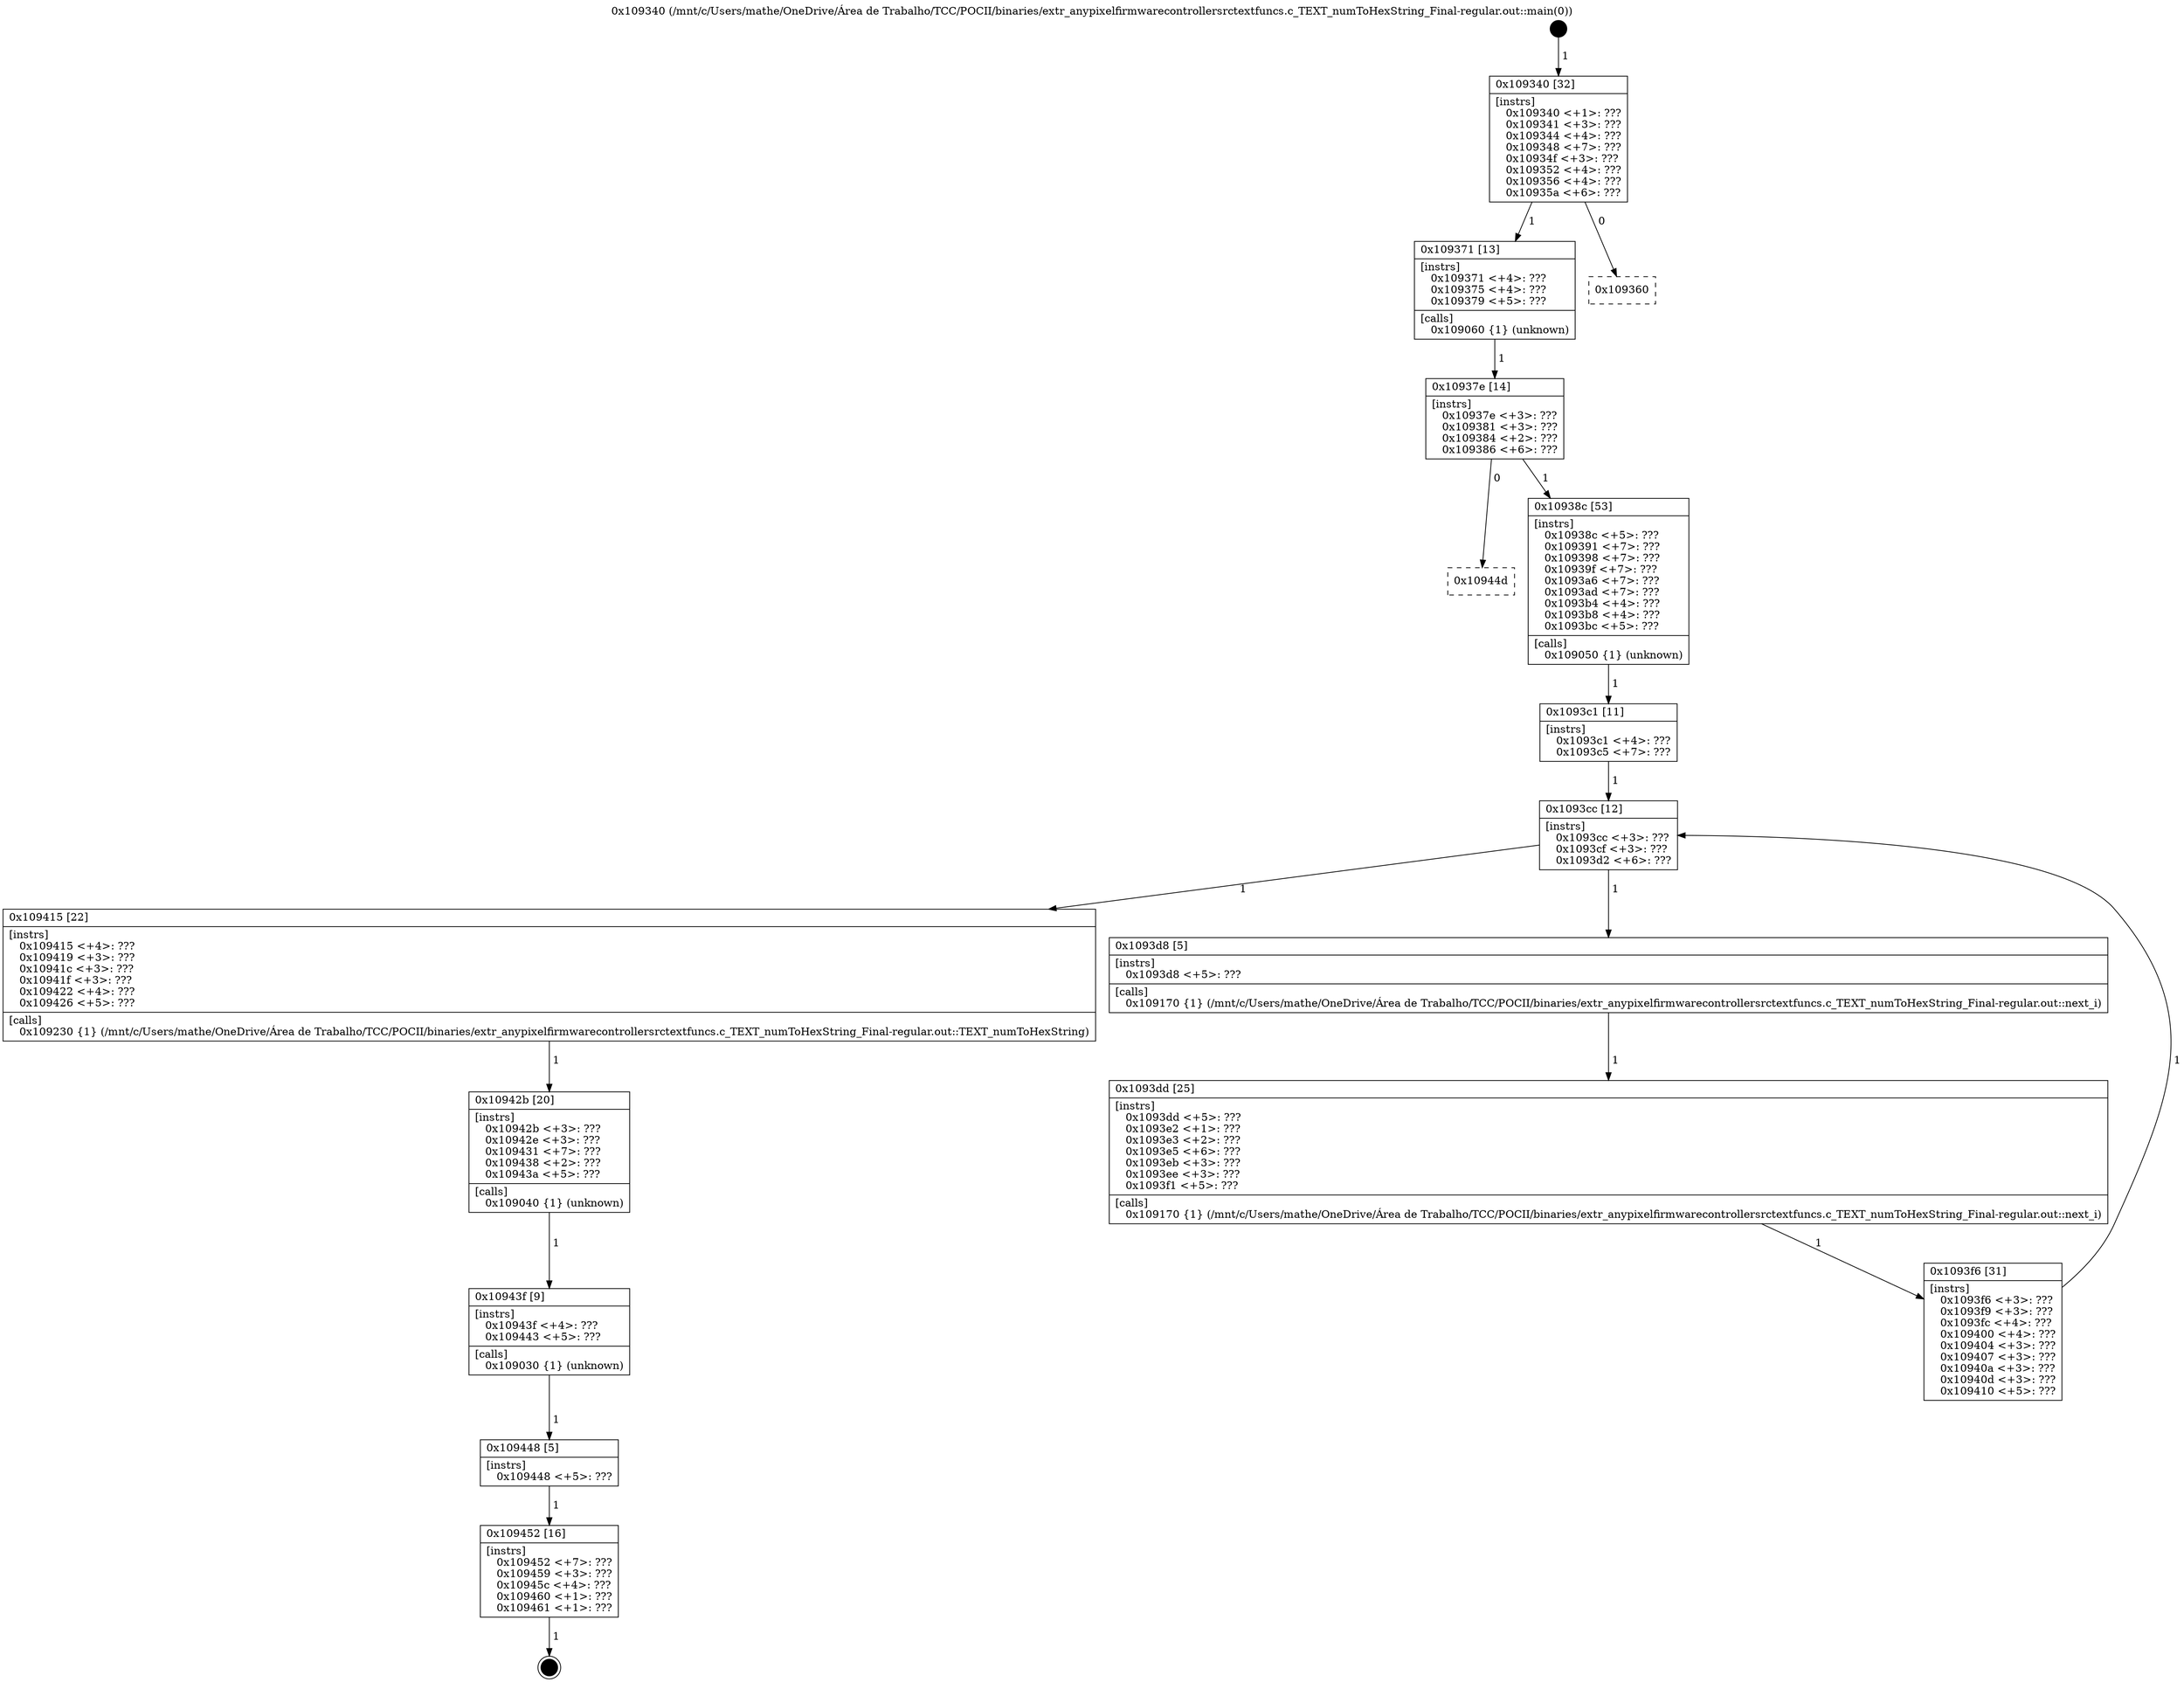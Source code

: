 digraph "0x109340" {
  label = "0x109340 (/mnt/c/Users/mathe/OneDrive/Área de Trabalho/TCC/POCII/binaries/extr_anypixelfirmwarecontrollersrctextfuncs.c_TEXT_numToHexString_Final-regular.out::main(0))"
  labelloc = "t"
  node[shape=record]

  Entry [label="",width=0.3,height=0.3,shape=circle,fillcolor=black,style=filled]
  "0x109340" [label="{
     0x109340 [32]\l
     | [instrs]\l
     &nbsp;&nbsp;0x109340 \<+1\>: ???\l
     &nbsp;&nbsp;0x109341 \<+3\>: ???\l
     &nbsp;&nbsp;0x109344 \<+4\>: ???\l
     &nbsp;&nbsp;0x109348 \<+7\>: ???\l
     &nbsp;&nbsp;0x10934f \<+3\>: ???\l
     &nbsp;&nbsp;0x109352 \<+4\>: ???\l
     &nbsp;&nbsp;0x109356 \<+4\>: ???\l
     &nbsp;&nbsp;0x10935a \<+6\>: ???\l
  }"]
  "0x109371" [label="{
     0x109371 [13]\l
     | [instrs]\l
     &nbsp;&nbsp;0x109371 \<+4\>: ???\l
     &nbsp;&nbsp;0x109375 \<+4\>: ???\l
     &nbsp;&nbsp;0x109379 \<+5\>: ???\l
     | [calls]\l
     &nbsp;&nbsp;0x109060 \{1\} (unknown)\l
  }"]
  "0x109360" [label="{
     0x109360\l
  }", style=dashed]
  "0x10937e" [label="{
     0x10937e [14]\l
     | [instrs]\l
     &nbsp;&nbsp;0x10937e \<+3\>: ???\l
     &nbsp;&nbsp;0x109381 \<+3\>: ???\l
     &nbsp;&nbsp;0x109384 \<+2\>: ???\l
     &nbsp;&nbsp;0x109386 \<+6\>: ???\l
  }"]
  "0x10944d" [label="{
     0x10944d\l
  }", style=dashed]
  "0x10938c" [label="{
     0x10938c [53]\l
     | [instrs]\l
     &nbsp;&nbsp;0x10938c \<+5\>: ???\l
     &nbsp;&nbsp;0x109391 \<+7\>: ???\l
     &nbsp;&nbsp;0x109398 \<+7\>: ???\l
     &nbsp;&nbsp;0x10939f \<+7\>: ???\l
     &nbsp;&nbsp;0x1093a6 \<+7\>: ???\l
     &nbsp;&nbsp;0x1093ad \<+7\>: ???\l
     &nbsp;&nbsp;0x1093b4 \<+4\>: ???\l
     &nbsp;&nbsp;0x1093b8 \<+4\>: ???\l
     &nbsp;&nbsp;0x1093bc \<+5\>: ???\l
     | [calls]\l
     &nbsp;&nbsp;0x109050 \{1\} (unknown)\l
  }"]
  Exit [label="",width=0.3,height=0.3,shape=circle,fillcolor=black,style=filled,peripheries=2]
  "0x1093cc" [label="{
     0x1093cc [12]\l
     | [instrs]\l
     &nbsp;&nbsp;0x1093cc \<+3\>: ???\l
     &nbsp;&nbsp;0x1093cf \<+3\>: ???\l
     &nbsp;&nbsp;0x1093d2 \<+6\>: ???\l
  }"]
  "0x109415" [label="{
     0x109415 [22]\l
     | [instrs]\l
     &nbsp;&nbsp;0x109415 \<+4\>: ???\l
     &nbsp;&nbsp;0x109419 \<+3\>: ???\l
     &nbsp;&nbsp;0x10941c \<+3\>: ???\l
     &nbsp;&nbsp;0x10941f \<+3\>: ???\l
     &nbsp;&nbsp;0x109422 \<+4\>: ???\l
     &nbsp;&nbsp;0x109426 \<+5\>: ???\l
     | [calls]\l
     &nbsp;&nbsp;0x109230 \{1\} (/mnt/c/Users/mathe/OneDrive/Área de Trabalho/TCC/POCII/binaries/extr_anypixelfirmwarecontrollersrctextfuncs.c_TEXT_numToHexString_Final-regular.out::TEXT_numToHexString)\l
  }"]
  "0x1093d8" [label="{
     0x1093d8 [5]\l
     | [instrs]\l
     &nbsp;&nbsp;0x1093d8 \<+5\>: ???\l
     | [calls]\l
     &nbsp;&nbsp;0x109170 \{1\} (/mnt/c/Users/mathe/OneDrive/Área de Trabalho/TCC/POCII/binaries/extr_anypixelfirmwarecontrollersrctextfuncs.c_TEXT_numToHexString_Final-regular.out::next_i)\l
  }"]
  "0x1093dd" [label="{
     0x1093dd [25]\l
     | [instrs]\l
     &nbsp;&nbsp;0x1093dd \<+5\>: ???\l
     &nbsp;&nbsp;0x1093e2 \<+1\>: ???\l
     &nbsp;&nbsp;0x1093e3 \<+2\>: ???\l
     &nbsp;&nbsp;0x1093e5 \<+6\>: ???\l
     &nbsp;&nbsp;0x1093eb \<+3\>: ???\l
     &nbsp;&nbsp;0x1093ee \<+3\>: ???\l
     &nbsp;&nbsp;0x1093f1 \<+5\>: ???\l
     | [calls]\l
     &nbsp;&nbsp;0x109170 \{1\} (/mnt/c/Users/mathe/OneDrive/Área de Trabalho/TCC/POCII/binaries/extr_anypixelfirmwarecontrollersrctextfuncs.c_TEXT_numToHexString_Final-regular.out::next_i)\l
  }"]
  "0x1093f6" [label="{
     0x1093f6 [31]\l
     | [instrs]\l
     &nbsp;&nbsp;0x1093f6 \<+3\>: ???\l
     &nbsp;&nbsp;0x1093f9 \<+3\>: ???\l
     &nbsp;&nbsp;0x1093fc \<+4\>: ???\l
     &nbsp;&nbsp;0x109400 \<+4\>: ???\l
     &nbsp;&nbsp;0x109404 \<+3\>: ???\l
     &nbsp;&nbsp;0x109407 \<+3\>: ???\l
     &nbsp;&nbsp;0x10940a \<+3\>: ???\l
     &nbsp;&nbsp;0x10940d \<+3\>: ???\l
     &nbsp;&nbsp;0x109410 \<+5\>: ???\l
  }"]
  "0x1093c1" [label="{
     0x1093c1 [11]\l
     | [instrs]\l
     &nbsp;&nbsp;0x1093c1 \<+4\>: ???\l
     &nbsp;&nbsp;0x1093c5 \<+7\>: ???\l
  }"]
  "0x10942b" [label="{
     0x10942b [20]\l
     | [instrs]\l
     &nbsp;&nbsp;0x10942b \<+3\>: ???\l
     &nbsp;&nbsp;0x10942e \<+3\>: ???\l
     &nbsp;&nbsp;0x109431 \<+7\>: ???\l
     &nbsp;&nbsp;0x109438 \<+2\>: ???\l
     &nbsp;&nbsp;0x10943a \<+5\>: ???\l
     | [calls]\l
     &nbsp;&nbsp;0x109040 \{1\} (unknown)\l
  }"]
  "0x10943f" [label="{
     0x10943f [9]\l
     | [instrs]\l
     &nbsp;&nbsp;0x10943f \<+4\>: ???\l
     &nbsp;&nbsp;0x109443 \<+5\>: ???\l
     | [calls]\l
     &nbsp;&nbsp;0x109030 \{1\} (unknown)\l
  }"]
  "0x109448" [label="{
     0x109448 [5]\l
     | [instrs]\l
     &nbsp;&nbsp;0x109448 \<+5\>: ???\l
  }"]
  "0x109452" [label="{
     0x109452 [16]\l
     | [instrs]\l
     &nbsp;&nbsp;0x109452 \<+7\>: ???\l
     &nbsp;&nbsp;0x109459 \<+3\>: ???\l
     &nbsp;&nbsp;0x10945c \<+4\>: ???\l
     &nbsp;&nbsp;0x109460 \<+1\>: ???\l
     &nbsp;&nbsp;0x109461 \<+1\>: ???\l
  }"]
  Entry -> "0x109340" [label=" 1"]
  "0x109340" -> "0x109371" [label=" 1"]
  "0x109340" -> "0x109360" [label=" 0"]
  "0x109371" -> "0x10937e" [label=" 1"]
  "0x10937e" -> "0x10944d" [label=" 0"]
  "0x10937e" -> "0x10938c" [label=" 1"]
  "0x109452" -> Exit [label=" 1"]
  "0x10938c" -> "0x1093c1" [label=" 1"]
  "0x1093cc" -> "0x109415" [label=" 1"]
  "0x1093cc" -> "0x1093d8" [label=" 1"]
  "0x1093d8" -> "0x1093dd" [label=" 1"]
  "0x1093dd" -> "0x1093f6" [label=" 1"]
  "0x1093c1" -> "0x1093cc" [label=" 1"]
  "0x1093f6" -> "0x1093cc" [label=" 1"]
  "0x109415" -> "0x10942b" [label=" 1"]
  "0x10942b" -> "0x10943f" [label=" 1"]
  "0x10943f" -> "0x109448" [label=" 1"]
  "0x109448" -> "0x109452" [label=" 1"]
}
